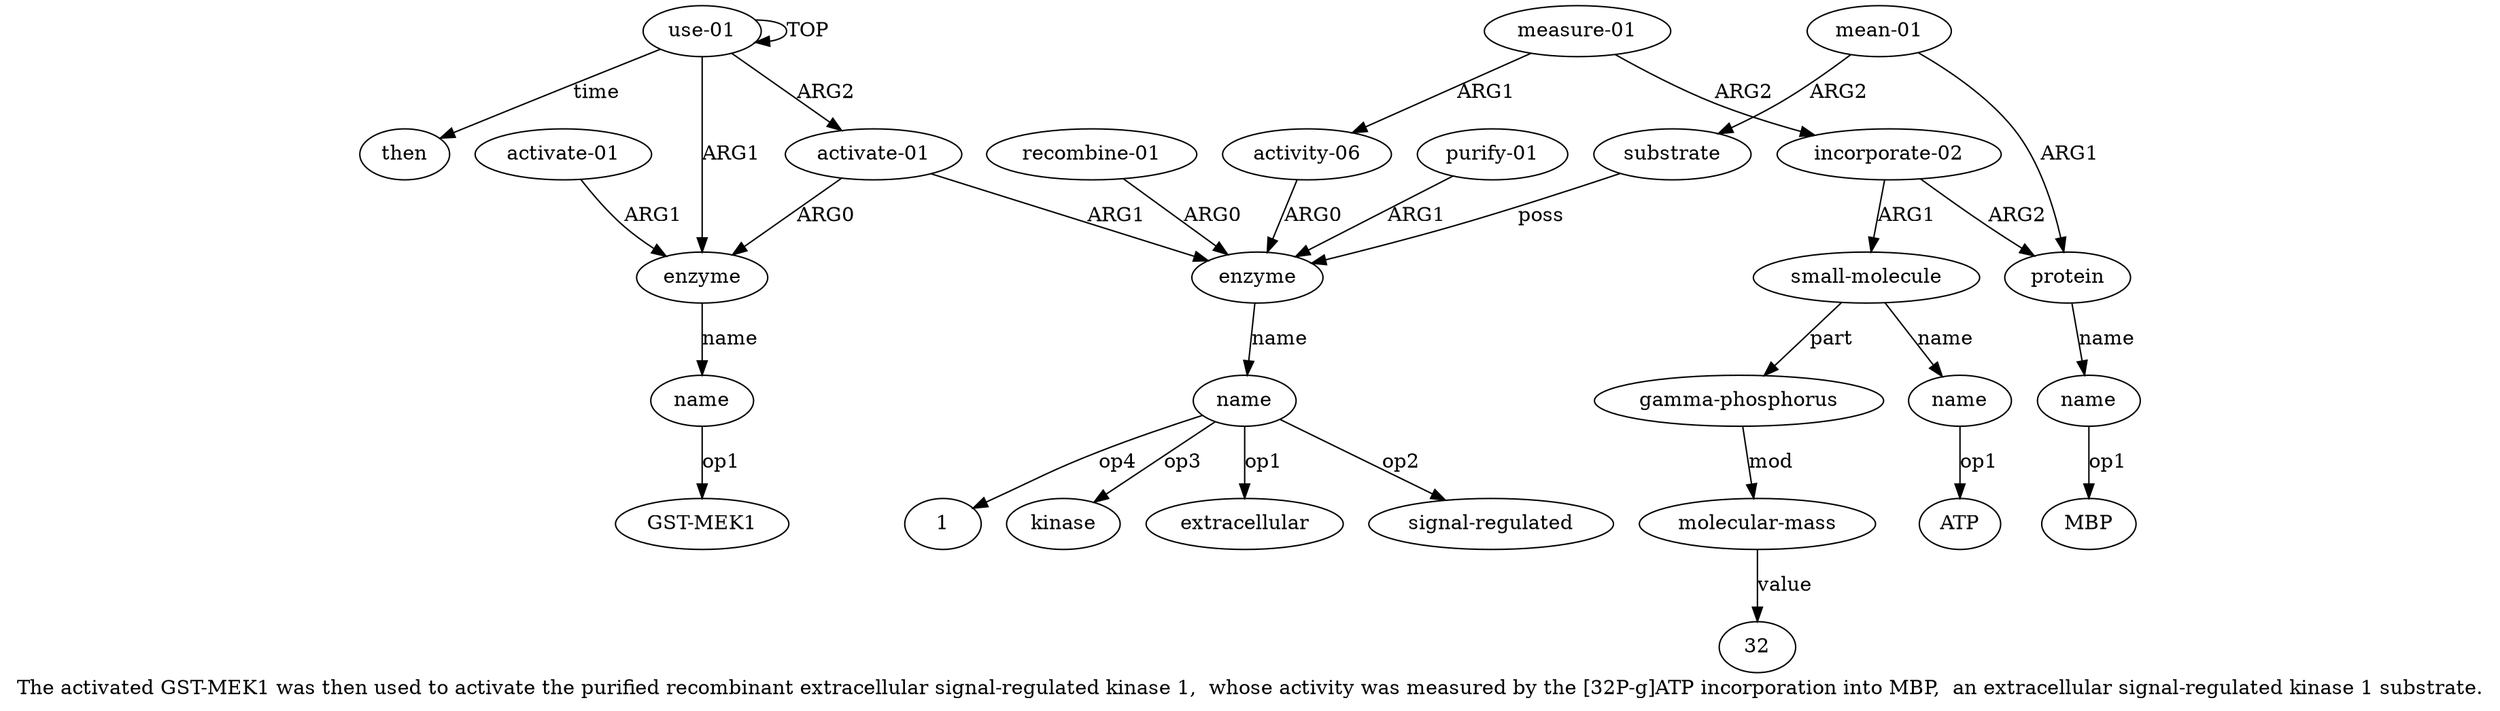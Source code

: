 digraph  {
	graph [label="The activated GST-MEK1 was then used to activate the purified recombinant extracellular signal-regulated kinase 1,  whose activity \
was measured by the [32P-g]ATP incorporation into MBP,  an extracellular signal-regulated kinase 1 substrate."];
	node [label="\N"];
	a20	 [color=black,
		gold_ind=20,
		gold_label=then,
		label=then,
		test_ind=20,
		test_label=then];
	"a13 ATP"	 [color=black,
		gold_ind=-1,
		gold_label=ATP,
		label=ATP,
		test_ind=-1,
		test_label=ATP];
	"a17 MBP"	 [color=black,
		gold_ind=-1,
		gold_label=MBP,
		label=MBP,
		test_ind=-1,
		test_label=MBP];
	"a6 1"	 [color=black,
		gold_ind=-1,
		gold_label=1,
		label=1,
		test_ind=-1,
		test_label=1];
	"a6 kinase"	 [color=black,
		gold_ind=-1,
		gold_label=kinase,
		label=kinase,
		test_ind=-1,
		test_label=kinase];
	"a15 32"	 [color=black,
		gold_ind=-1,
		gold_label=32,
		label=32,
		test_ind=-1,
		test_label=32];
	a15	 [color=black,
		gold_ind=15,
		gold_label="molecular-mass",
		label="molecular-mass",
		test_ind=15,
		test_label="molecular-mass"];
	a15 -> "a15 32" [key=0,
	color=black,
	gold_label=value,
	label=value,
	test_label=value];
a14 [color=black,
	gold_ind=14,
	gold_label="gamma-phosphorus",
	label="gamma-phosphorus",
	test_ind=14,
	test_label="gamma-phosphorus"];
a14 -> a15 [key=0,
color=black,
gold_label=mod,
label=mod,
test_label=mod];
a17 [color=black,
gold_ind=17,
gold_label=name,
label=name,
test_ind=17,
test_label=name];
a17 -> "a17 MBP" [key=0,
color=black,
gold_label=op1,
label=op1,
test_label=op1];
a16 [color=black,
gold_ind=16,
gold_label=protein,
label=protein,
test_ind=16,
test_label=protein];
a16 -> a17 [key=0,
color=black,
gold_label=name,
label=name,
test_label=name];
a11 [color=black,
gold_ind=11,
gold_label="incorporate-02",
label="incorporate-02",
test_ind=11,
test_label="incorporate-02"];
a11 -> a16 [key=0,
color=black,
gold_label=ARG2,
label=ARG2,
test_label=ARG2];
a12 [color=black,
gold_ind=12,
gold_label="small-molecule",
label="small-molecule",
test_ind=12,
test_label="small-molecule"];
a11 -> a12 [key=0,
color=black,
gold_label=ARG1,
label=ARG1,
test_label=ARG1];
a10 [color=black,
gold_ind=10,
gold_label="measure-01",
label="measure-01",
test_ind=10,
test_label="measure-01"];
a10 -> a11 [key=0,
color=black,
gold_label=ARG2,
label=ARG2,
test_label=ARG2];
a9 [color=black,
gold_ind=9,
gold_label="activity-06",
label="activity-06",
test_ind=9,
test_label="activity-06"];
a10 -> a9 [key=0,
color=black,
gold_label=ARG1,
label=ARG1,
test_label=ARG1];
a13 [color=black,
gold_ind=13,
gold_label=name,
label=name,
test_ind=13,
test_label=name];
a13 -> "a13 ATP" [key=0,
color=black,
gold_label=op1,
label=op1,
test_label=op1];
a12 -> a14 [key=0,
color=black,
gold_label=part,
label=part,
test_label=part];
a12 -> a13 [key=0,
color=black,
gold_label=name,
label=name,
test_label=name];
a19 [color=black,
gold_ind=19,
gold_label=substrate,
label=substrate,
test_ind=19,
test_label=substrate];
a5 [color=black,
gold_ind=5,
gold_label=enzyme,
label=enzyme,
test_ind=5,
test_label=enzyme];
a19 -> a5 [key=0,
color=black,
gold_label=poss,
label=poss,
test_label=poss];
a18 [color=black,
gold_ind=18,
gold_label="mean-01",
label="mean-01",
test_ind=18,
test_label="mean-01"];
a18 -> a16 [key=0,
color=black,
gold_label=ARG1,
label=ARG1,
test_label=ARG1];
a18 -> a19 [key=0,
color=black,
gold_label=ARG2,
label=ARG2,
test_label=ARG2];
a1 [color=black,
gold_ind=1,
gold_label=enzyme,
label=enzyme,
test_ind=1,
test_label=enzyme];
a2 [color=black,
gold_ind=2,
gold_label=name,
label=name,
test_ind=2,
test_label=name];
a1 -> a2 [key=0,
color=black,
gold_label=name,
label=name,
test_label=name];
a0 [color=black,
gold_ind=0,
gold_label="use-01",
label="use-01",
test_ind=0,
test_label="use-01"];
a0 -> a20 [key=0,
color=black,
gold_label=time,
label=time,
test_label=time];
a0 -> a1 [key=0,
color=black,
gold_label=ARG1,
label=ARG1,
test_label=ARG1];
a0 -> a0 [key=0,
color=black,
gold_label=TOP,
label=TOP,
test_label=TOP];
a4 [color=black,
gold_ind=4,
gold_label="activate-01",
label="activate-01",
test_ind=4,
test_label="activate-01"];
a0 -> a4 [key=0,
color=black,
gold_label=ARG2,
label=ARG2,
test_label=ARG2];
a3 [color=black,
gold_ind=3,
gold_label="activate-01",
label="activate-01",
test_ind=3,
test_label="activate-01"];
a3 -> a1 [key=0,
color=black,
gold_label=ARG1,
label=ARG1,
test_label=ARG1];
"a2 GST-MEK1" [color=black,
gold_ind=-1,
gold_label="GST-MEK1",
label="GST-MEK1",
test_ind=-1,
test_label="GST-MEK1"];
a2 -> "a2 GST-MEK1" [key=0,
color=black,
gold_label=op1,
label=op1,
test_label=op1];
a6 [color=black,
gold_ind=6,
gold_label=name,
label=name,
test_ind=6,
test_label=name];
a5 -> a6 [key=0,
color=black,
gold_label=name,
label=name,
test_label=name];
a4 -> a1 [key=0,
color=black,
gold_label=ARG0,
label=ARG0,
test_label=ARG0];
a4 -> a5 [key=0,
color=black,
gold_label=ARG1,
label=ARG1,
test_label=ARG1];
a7 [color=black,
gold_ind=7,
gold_label="recombine-01",
label="recombine-01",
test_ind=7,
test_label="recombine-01"];
a7 -> a5 [key=0,
color=black,
gold_label=ARG0,
label=ARG0,
test_label=ARG0];
a6 -> "a6 1" [key=0,
color=black,
gold_label=op4,
label=op4,
test_label=op4];
a6 -> "a6 kinase" [key=0,
color=black,
gold_label=op3,
label=op3,
test_label=op3];
"a6 extracellular" [color=black,
gold_ind=-1,
gold_label=extracellular,
label=extracellular,
test_ind=-1,
test_label=extracellular];
a6 -> "a6 extracellular" [key=0,
color=black,
gold_label=op1,
label=op1,
test_label=op1];
"a6 signal-regulated" [color=black,
gold_ind=-1,
gold_label="signal-regulated",
label="signal-regulated",
test_ind=-1,
test_label="signal-regulated"];
a6 -> "a6 signal-regulated" [key=0,
color=black,
gold_label=op2,
label=op2,
test_label=op2];
a9 -> a5 [key=0,
color=black,
gold_label=ARG0,
label=ARG0,
test_label=ARG0];
a8 [color=black,
gold_ind=8,
gold_label="purify-01",
label="purify-01",
test_ind=8,
test_label="purify-01"];
a8 -> a5 [key=0,
color=black,
gold_label=ARG1,
label=ARG1,
test_label=ARG1];
}
